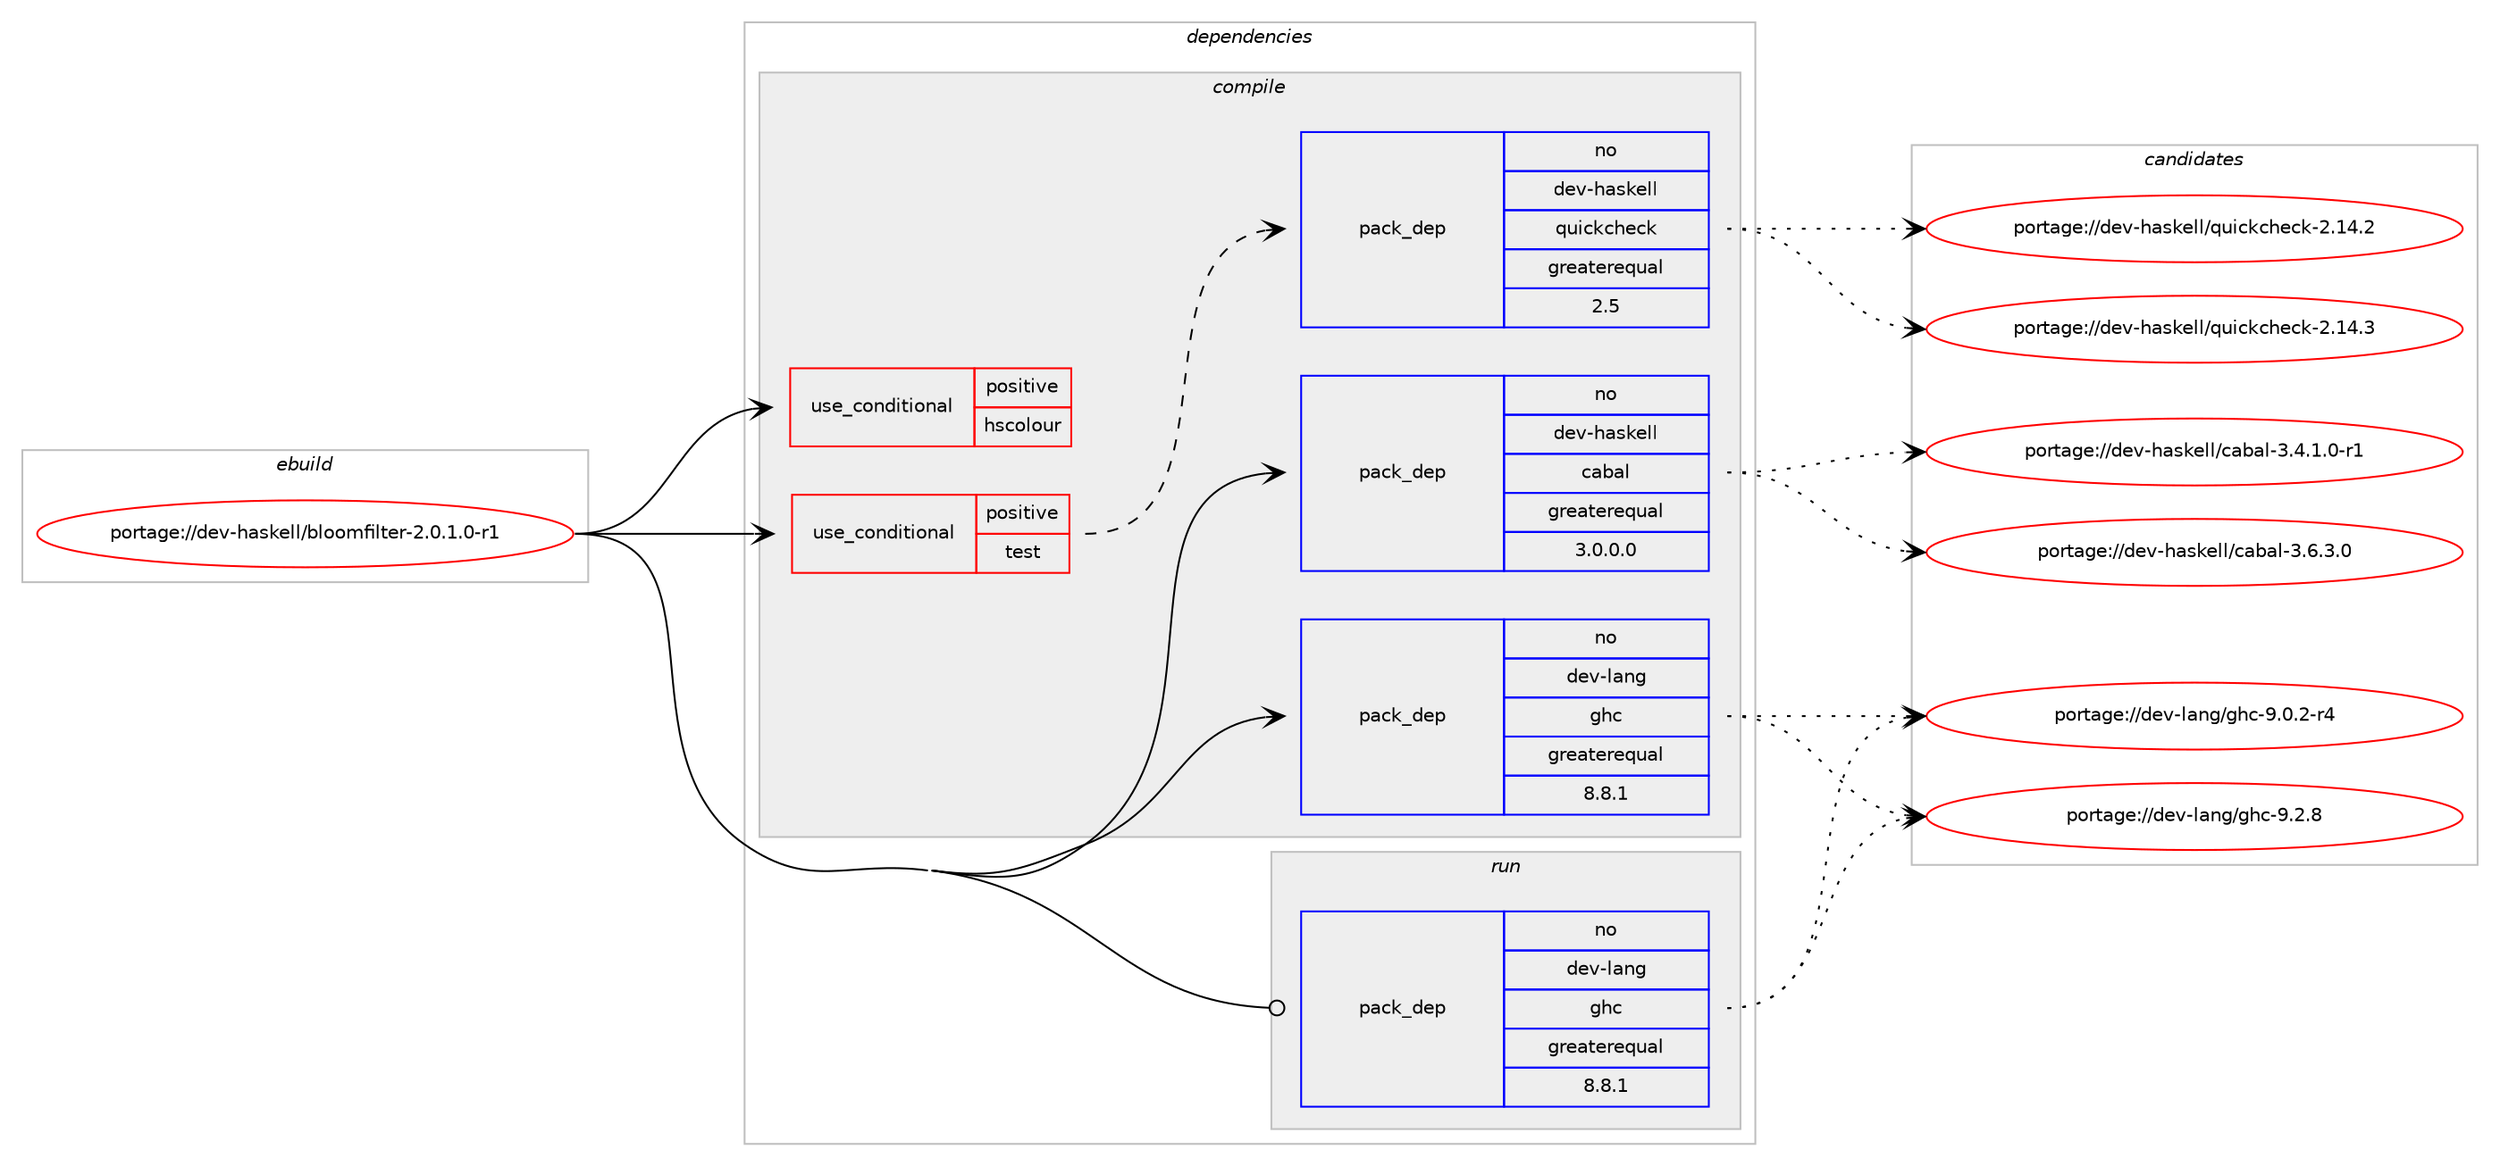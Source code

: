 digraph prolog {

# *************
# Graph options
# *************

newrank=true;
concentrate=true;
compound=true;
graph [rankdir=LR,fontname=Helvetica,fontsize=10,ranksep=1.5];#, ranksep=2.5, nodesep=0.2];
edge  [arrowhead=vee];
node  [fontname=Helvetica,fontsize=10];

# **********
# The ebuild
# **********

subgraph cluster_leftcol {
color=gray;
rank=same;
label=<<i>ebuild</i>>;
id [label="portage://dev-haskell/bloomfilter-2.0.1.0-r1", color=red, width=4, href="../dev-haskell/bloomfilter-2.0.1.0-r1.svg"];
}

# ****************
# The dependencies
# ****************

subgraph cluster_midcol {
color=gray;
label=<<i>dependencies</i>>;
subgraph cluster_compile {
fillcolor="#eeeeee";
style=filled;
label=<<i>compile</i>>;
subgraph cond19536 {
dependency35276 [label=<<TABLE BORDER="0" CELLBORDER="1" CELLSPACING="0" CELLPADDING="4"><TR><TD ROWSPAN="3" CELLPADDING="10">use_conditional</TD></TR><TR><TD>positive</TD></TR><TR><TD>hscolour</TD></TR></TABLE>>, shape=none, color=red];
# *** BEGIN UNKNOWN DEPENDENCY TYPE (TODO) ***
# dependency35276 -> package_dependency(portage://dev-haskell/bloomfilter-2.0.1.0-r1,install,no,dev-haskell,hscolour,none,[,,],[],[])
# *** END UNKNOWN DEPENDENCY TYPE (TODO) ***

}
id:e -> dependency35276:w [weight=20,style="solid",arrowhead="vee"];
subgraph cond19537 {
dependency35277 [label=<<TABLE BORDER="0" CELLBORDER="1" CELLSPACING="0" CELLPADDING="4"><TR><TD ROWSPAN="3" CELLPADDING="10">use_conditional</TD></TR><TR><TD>positive</TD></TR><TR><TD>test</TD></TR></TABLE>>, shape=none, color=red];
subgraph pack14799 {
dependency35278 [label=<<TABLE BORDER="0" CELLBORDER="1" CELLSPACING="0" CELLPADDING="4" WIDTH="220"><TR><TD ROWSPAN="6" CELLPADDING="30">pack_dep</TD></TR><TR><TD WIDTH="110">no</TD></TR><TR><TD>dev-haskell</TD></TR><TR><TD>quickcheck</TD></TR><TR><TD>greaterequal</TD></TR><TR><TD>2.5</TD></TR></TABLE>>, shape=none, color=blue];
}
dependency35277:e -> dependency35278:w [weight=20,style="dashed",arrowhead="vee"];
# *** BEGIN UNKNOWN DEPENDENCY TYPE (TODO) ***
# dependency35277 -> package_dependency(portage://dev-haskell/bloomfilter-2.0.1.0-r1,install,no,dev-haskell,random,none,[,,],[],[])
# *** END UNKNOWN DEPENDENCY TYPE (TODO) ***

# *** BEGIN UNKNOWN DEPENDENCY TYPE (TODO) ***
# dependency35277 -> package_dependency(portage://dev-haskell/bloomfilter-2.0.1.0-r1,install,no,dev-haskell,test-framework,none,[,,],[],[])
# *** END UNKNOWN DEPENDENCY TYPE (TODO) ***

# *** BEGIN UNKNOWN DEPENDENCY TYPE (TODO) ***
# dependency35277 -> package_dependency(portage://dev-haskell/bloomfilter-2.0.1.0-r1,install,no,dev-haskell,test-framework-quickcheck2,none,[,,],[],[])
# *** END UNKNOWN DEPENDENCY TYPE (TODO) ***

}
id:e -> dependency35277:w [weight=20,style="solid",arrowhead="vee"];
subgraph pack14800 {
dependency35279 [label=<<TABLE BORDER="0" CELLBORDER="1" CELLSPACING="0" CELLPADDING="4" WIDTH="220"><TR><TD ROWSPAN="6" CELLPADDING="30">pack_dep</TD></TR><TR><TD WIDTH="110">no</TD></TR><TR><TD>dev-haskell</TD></TR><TR><TD>cabal</TD></TR><TR><TD>greaterequal</TD></TR><TR><TD>3.0.0.0</TD></TR></TABLE>>, shape=none, color=blue];
}
id:e -> dependency35279:w [weight=20,style="solid",arrowhead="vee"];
subgraph pack14801 {
dependency35280 [label=<<TABLE BORDER="0" CELLBORDER="1" CELLSPACING="0" CELLPADDING="4" WIDTH="220"><TR><TD ROWSPAN="6" CELLPADDING="30">pack_dep</TD></TR><TR><TD WIDTH="110">no</TD></TR><TR><TD>dev-lang</TD></TR><TR><TD>ghc</TD></TR><TR><TD>greaterequal</TD></TR><TR><TD>8.8.1</TD></TR></TABLE>>, shape=none, color=blue];
}
id:e -> dependency35280:w [weight=20,style="solid",arrowhead="vee"];
}
subgraph cluster_compileandrun {
fillcolor="#eeeeee";
style=filled;
label=<<i>compile and run</i>>;
}
subgraph cluster_run {
fillcolor="#eeeeee";
style=filled;
label=<<i>run</i>>;
subgraph pack14802 {
dependency35281 [label=<<TABLE BORDER="0" CELLBORDER="1" CELLSPACING="0" CELLPADDING="4" WIDTH="220"><TR><TD ROWSPAN="6" CELLPADDING="30">pack_dep</TD></TR><TR><TD WIDTH="110">no</TD></TR><TR><TD>dev-lang</TD></TR><TR><TD>ghc</TD></TR><TR><TD>greaterequal</TD></TR><TR><TD>8.8.1</TD></TR></TABLE>>, shape=none, color=blue];
}
id:e -> dependency35281:w [weight=20,style="solid",arrowhead="odot"];
# *** BEGIN UNKNOWN DEPENDENCY TYPE (TODO) ***
# id -> package_dependency(portage://dev-haskell/bloomfilter-2.0.1.0-r1,run,no,dev-lang,ghc,none,[,,],any_same_slot,[use(optenable(profile),none)])
# *** END UNKNOWN DEPENDENCY TYPE (TODO) ***

}
}

# **************
# The candidates
# **************

subgraph cluster_choices {
rank=same;
color=gray;
label=<<i>candidates</i>>;

subgraph choice14799 {
color=black;
nodesep=1;
choice10010111845104971151071011081084711311710599107991041019910745504649524650 [label="portage://dev-haskell/quickcheck-2.14.2", color=red, width=4,href="../dev-haskell/quickcheck-2.14.2.svg"];
choice10010111845104971151071011081084711311710599107991041019910745504649524651 [label="portage://dev-haskell/quickcheck-2.14.3", color=red, width=4,href="../dev-haskell/quickcheck-2.14.3.svg"];
dependency35278:e -> choice10010111845104971151071011081084711311710599107991041019910745504649524650:w [style=dotted,weight="100"];
dependency35278:e -> choice10010111845104971151071011081084711311710599107991041019910745504649524651:w [style=dotted,weight="100"];
}
subgraph choice14800 {
color=black;
nodesep=1;
choice1001011184510497115107101108108479997989710845514652464946484511449 [label="portage://dev-haskell/cabal-3.4.1.0-r1", color=red, width=4,href="../dev-haskell/cabal-3.4.1.0-r1.svg"];
choice100101118451049711510710110810847999798971084551465446514648 [label="portage://dev-haskell/cabal-3.6.3.0", color=red, width=4,href="../dev-haskell/cabal-3.6.3.0.svg"];
dependency35279:e -> choice1001011184510497115107101108108479997989710845514652464946484511449:w [style=dotted,weight="100"];
dependency35279:e -> choice100101118451049711510710110810847999798971084551465446514648:w [style=dotted,weight="100"];
}
subgraph choice14801 {
color=black;
nodesep=1;
choice100101118451089711010347103104994557464846504511452 [label="portage://dev-lang/ghc-9.0.2-r4", color=red, width=4,href="../dev-lang/ghc-9.0.2-r4.svg"];
choice10010111845108971101034710310499455746504656 [label="portage://dev-lang/ghc-9.2.8", color=red, width=4,href="../dev-lang/ghc-9.2.8.svg"];
dependency35280:e -> choice100101118451089711010347103104994557464846504511452:w [style=dotted,weight="100"];
dependency35280:e -> choice10010111845108971101034710310499455746504656:w [style=dotted,weight="100"];
}
subgraph choice14802 {
color=black;
nodesep=1;
choice100101118451089711010347103104994557464846504511452 [label="portage://dev-lang/ghc-9.0.2-r4", color=red, width=4,href="../dev-lang/ghc-9.0.2-r4.svg"];
choice10010111845108971101034710310499455746504656 [label="portage://dev-lang/ghc-9.2.8", color=red, width=4,href="../dev-lang/ghc-9.2.8.svg"];
dependency35281:e -> choice100101118451089711010347103104994557464846504511452:w [style=dotted,weight="100"];
dependency35281:e -> choice10010111845108971101034710310499455746504656:w [style=dotted,weight="100"];
}
}

}
